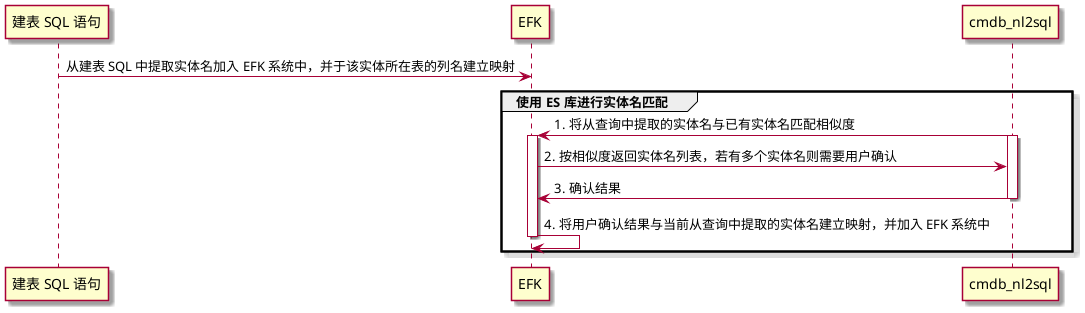 @startuml
'https://plantuml.com/sequence-diagram

'autonumber

skin rose

participant "建表 SQL 语句" as a
participant EFK as e
participant cmdb_nl2sql as b

a->e: 从建表 SQL 中提取实体名加入 EFK 系统中，并于该实体所在表的列名建立映射
group 使用 ES 库进行实体名匹配
b->e: 1. 将从查询中提取的实体名与已有实体名匹配相似度
activate e
activate b
b <- e: 2. 按相似度返回实体名列表，若有多个实体名则需要用户确认
b -> e: 3. 确认结果
deactivate b
e -> e: 4. 将用户确认结果与当前从查询中提取的实体名建立映射，并加入 EFK 系统中
deactivate e
end


@enduml